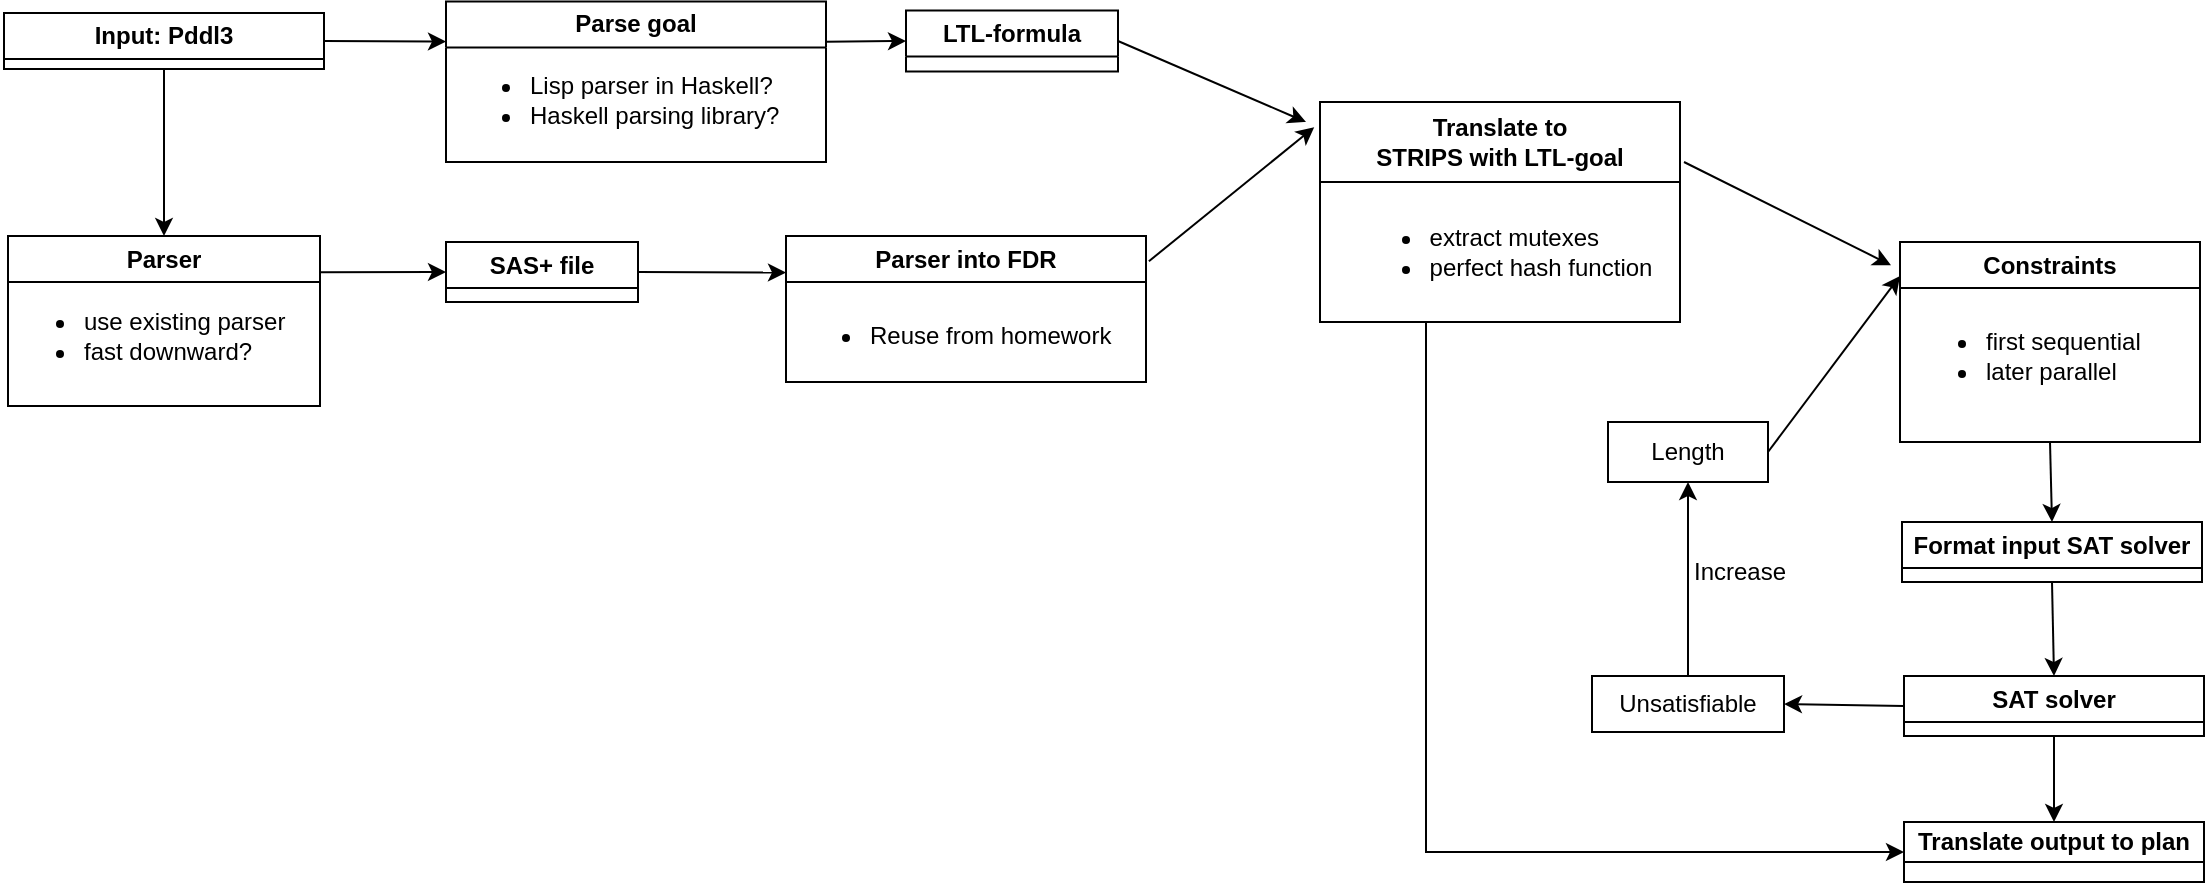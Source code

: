 <mxfile version="24.4.13" type="device">
  <diagram name="Page-1" id="xFRPB0dhuqbpq0Z4L34E">
    <mxGraphModel dx="2140" dy="703" grid="1" gridSize="10" guides="1" tooltips="1" connect="1" arrows="1" fold="1" page="1" pageScale="1" pageWidth="827" pageHeight="1169" math="0" shadow="0">
      <root>
        <mxCell id="0" />
        <mxCell id="1" parent="0" />
        <mxCell id="SAYtiUI8MAWIj96Efn8c-6" value="LTL-formula" style="swimlane;whiteSpace=wrap;html=1;" vertex="1" parent="1">
          <mxGeometry x="150" y="44.25" width="106" height="30.5" as="geometry">
            <mxRectangle x="19" y="270" width="150" height="30" as="alternateBounds" />
          </mxGeometry>
        </mxCell>
        <mxCell id="SAYtiUI8MAWIj96Efn8c-9" value="SAS+ file" style="swimlane;whiteSpace=wrap;html=1;" vertex="1" collapsed="1" parent="1">
          <mxGeometry x="-80" y="160" width="96" height="30" as="geometry">
            <mxRectangle x="220" y="280" width="150" height="80" as="alternateBounds" />
          </mxGeometry>
        </mxCell>
        <mxCell id="SAYtiUI8MAWIj96Efn8c-14" value="Parse goal" style="swimlane;whiteSpace=wrap;html=1;" vertex="1" parent="1">
          <mxGeometry x="-80" y="39.75" width="190" height="80.25" as="geometry">
            <mxRectangle x="230" y="50" width="150" height="30" as="alternateBounds" />
          </mxGeometry>
        </mxCell>
        <mxCell id="SAYtiUI8MAWIj96Efn8c-15" value="&lt;ul&gt;&lt;li&gt;Lisp parser in Haskell?&lt;/li&gt;&lt;li&gt;Haskell parsing library?&lt;/li&gt;&lt;/ul&gt;" style="text;html=1;align=left;verticalAlign=middle;resizable=0;points=[];autosize=1;strokeColor=none;fillColor=none;" vertex="1" parent="SAYtiUI8MAWIj96Efn8c-14">
          <mxGeometry y="14" width="190" height="70" as="geometry" />
        </mxCell>
        <mxCell id="SAYtiUI8MAWIj96Efn8c-55" style="edgeStyle=orthogonalEdgeStyle;rounded=0;orthogonalLoop=1;jettySize=auto;html=1;entryX=0;entryY=0.5;entryDx=0;entryDy=0;exitX=0.25;exitY=1;exitDx=0;exitDy=0;" edge="1" parent="1" source="SAYtiUI8MAWIj96Efn8c-62" target="SAYtiUI8MAWIj96Efn8c-48">
          <mxGeometry relative="1" as="geometry">
            <mxPoint x="240" y="270" as="sourcePoint" />
            <Array as="points">
              <mxPoint x="410" y="200" />
              <mxPoint x="410" y="465" />
            </Array>
          </mxGeometry>
        </mxCell>
        <mxCell id="SAYtiUI8MAWIj96Efn8c-16" value="Parser into FDR" style="swimlane;whiteSpace=wrap;html=1;" vertex="1" parent="1">
          <mxGeometry x="90" y="157" width="180" height="73" as="geometry">
            <mxRectangle x="230" y="160" width="150" height="30" as="alternateBounds" />
          </mxGeometry>
        </mxCell>
        <mxCell id="SAYtiUI8MAWIj96Efn8c-17" value="&lt;ul&gt;&lt;li&gt;Reuse from homework&lt;/li&gt;&lt;/ul&gt;" style="text;html=1;align=left;verticalAlign=middle;resizable=0;points=[];autosize=1;strokeColor=none;fillColor=none;" vertex="1" parent="SAYtiUI8MAWIj96Efn8c-16">
          <mxGeometry y="25" width="180" height="50" as="geometry" />
        </mxCell>
        <mxCell id="SAYtiUI8MAWIj96Efn8c-19" value="" style="endArrow=classic;html=1;rounded=0;exitX=1;exitY=0.5;exitDx=0;exitDy=0;entryX=0;entryY=0.25;entryDx=0;entryDy=0;" edge="1" parent="1" source="SAYtiUI8MAWIj96Efn8c-9" target="SAYtiUI8MAWIj96Efn8c-16">
          <mxGeometry width="50" height="50" relative="1" as="geometry">
            <mxPoint x="326" y="320" as="sourcePoint" />
            <mxPoint x="70" y="170" as="targetPoint" />
          </mxGeometry>
        </mxCell>
        <mxCell id="SAYtiUI8MAWIj96Efn8c-24" value="" style="endArrow=classic;html=1;rounded=0;exitX=1;exitY=0.25;exitDx=0;exitDy=0;entryX=0;entryY=0.5;entryDx=0;entryDy=0;" edge="1" parent="1" source="SAYtiUI8MAWIj96Efn8c-14" target="SAYtiUI8MAWIj96Efn8c-6">
          <mxGeometry width="50" height="50" relative="1" as="geometry">
            <mxPoint x="407" y="320" as="sourcePoint" />
            <mxPoint x="457" y="270" as="targetPoint" />
          </mxGeometry>
        </mxCell>
        <mxCell id="SAYtiUI8MAWIj96Efn8c-26" value="SAT solver" style="swimlane;whiteSpace=wrap;html=1;" vertex="1" parent="1">
          <mxGeometry x="649" y="377" width="150" height="30" as="geometry">
            <mxRectangle x="19" y="270" width="150" height="30" as="alternateBounds" />
          </mxGeometry>
        </mxCell>
        <mxCell id="SAYtiUI8MAWIj96Efn8c-28" value="Format input SAT solver" style="swimlane;whiteSpace=wrap;html=1;" vertex="1" parent="1">
          <mxGeometry x="648" y="300" width="150" height="30" as="geometry">
            <mxRectangle x="19" y="270" width="150" height="30" as="alternateBounds" />
          </mxGeometry>
        </mxCell>
        <mxCell id="SAYtiUI8MAWIj96Efn8c-30" value="Constraints" style="swimlane;whiteSpace=wrap;html=1;" vertex="1" parent="1">
          <mxGeometry x="647" y="160" width="150" height="100" as="geometry">
            <mxRectangle x="19" y="270" width="150" height="30" as="alternateBounds" />
          </mxGeometry>
        </mxCell>
        <mxCell id="SAYtiUI8MAWIj96Efn8c-31" value="&lt;ul&gt;&lt;li&gt;first sequential&lt;/li&gt;&lt;li&gt;later parallel&lt;/li&gt;&lt;/ul&gt;" style="text;html=1;align=left;verticalAlign=middle;resizable=0;points=[];autosize=1;strokeColor=none;fillColor=none;" vertex="1" parent="SAYtiUI8MAWIj96Efn8c-30">
          <mxGeometry x="1" y="22" width="140" height="70" as="geometry" />
        </mxCell>
        <mxCell id="SAYtiUI8MAWIj96Efn8c-35" value="" style="endArrow=classic;html=1;rounded=0;entryX=0.5;entryY=0;entryDx=0;entryDy=0;exitX=0.5;exitY=1;exitDx=0;exitDy=0;" edge="1" parent="1" source="SAYtiUI8MAWIj96Efn8c-30" target="SAYtiUI8MAWIj96Efn8c-28">
          <mxGeometry width="50" height="50" relative="1" as="geometry">
            <mxPoint x="727" y="270" as="sourcePoint" />
            <mxPoint x="627" y="390" as="targetPoint" />
          </mxGeometry>
        </mxCell>
        <mxCell id="SAYtiUI8MAWIj96Efn8c-36" value="" style="endArrow=classic;html=1;rounded=0;exitX=0.5;exitY=1;exitDx=0;exitDy=0;entryX=0.5;entryY=0;entryDx=0;entryDy=0;" edge="1" parent="1" source="SAYtiUI8MAWIj96Efn8c-28" target="SAYtiUI8MAWIj96Efn8c-26">
          <mxGeometry width="50" height="50" relative="1" as="geometry">
            <mxPoint x="577" y="440" as="sourcePoint" />
            <mxPoint x="627" y="390" as="targetPoint" />
          </mxGeometry>
        </mxCell>
        <mxCell id="SAYtiUI8MAWIj96Efn8c-40" value="Length" style="rounded=0;whiteSpace=wrap;html=1;" vertex="1" parent="1">
          <mxGeometry x="501" y="250" width="80" height="30" as="geometry" />
        </mxCell>
        <mxCell id="SAYtiUI8MAWIj96Efn8c-41" value="" style="endArrow=classic;html=1;rounded=0;exitX=1;exitY=0.5;exitDx=0;exitDy=0;" edge="1" parent="1" source="SAYtiUI8MAWIj96Efn8c-40">
          <mxGeometry width="50" height="50" relative="1" as="geometry">
            <mxPoint x="527" y="340" as="sourcePoint" />
            <mxPoint x="647" y="177" as="targetPoint" />
          </mxGeometry>
        </mxCell>
        <mxCell id="SAYtiUI8MAWIj96Efn8c-42" value="Unsatisfiable" style="rounded=0;whiteSpace=wrap;html=1;" vertex="1" parent="1">
          <mxGeometry x="493" y="377" width="96" height="28" as="geometry" />
        </mxCell>
        <mxCell id="SAYtiUI8MAWIj96Efn8c-43" value="" style="endArrow=classic;html=1;rounded=0;entryX=0.5;entryY=1;entryDx=0;entryDy=0;exitX=0.5;exitY=0;exitDx=0;exitDy=0;" edge="1" parent="1" source="SAYtiUI8MAWIj96Efn8c-42" target="SAYtiUI8MAWIj96Efn8c-40">
          <mxGeometry width="50" height="50" relative="1" as="geometry">
            <mxPoint x="527" y="340" as="sourcePoint" />
            <mxPoint x="577" y="290" as="targetPoint" />
          </mxGeometry>
        </mxCell>
        <mxCell id="SAYtiUI8MAWIj96Efn8c-44" value="Increase" style="text;html=1;align=center;verticalAlign=middle;whiteSpace=wrap;rounded=0;" vertex="1" parent="1">
          <mxGeometry x="537" y="310" width="60" height="30" as="geometry" />
        </mxCell>
        <mxCell id="SAYtiUI8MAWIj96Efn8c-45" value="" style="endArrow=classic;html=1;rounded=0;exitX=0;exitY=0.5;exitDx=0;exitDy=0;entryX=1;entryY=0.5;entryDx=0;entryDy=0;" edge="1" parent="1" source="SAYtiUI8MAWIj96Efn8c-26" target="SAYtiUI8MAWIj96Efn8c-42">
          <mxGeometry width="50" height="50" relative="1" as="geometry">
            <mxPoint x="527" y="340" as="sourcePoint" />
            <mxPoint x="577" y="290" as="targetPoint" />
          </mxGeometry>
        </mxCell>
        <mxCell id="SAYtiUI8MAWIj96Efn8c-47" value="Parser" style="swimlane;whiteSpace=wrap;html=1;" vertex="1" parent="1">
          <mxGeometry x="-299" y="157" width="156" height="85" as="geometry">
            <mxRectangle x="19" y="270" width="150" height="30" as="alternateBounds" />
          </mxGeometry>
        </mxCell>
        <mxCell id="SAYtiUI8MAWIj96Efn8c-53" value="&lt;ul&gt;&lt;li&gt;use existing parser&lt;/li&gt;&lt;li&gt;fast downward?&lt;/li&gt;&lt;/ul&gt;" style="text;html=1;align=left;verticalAlign=middle;resizable=0;points=[];autosize=1;strokeColor=none;fillColor=none;" vertex="1" parent="SAYtiUI8MAWIj96Efn8c-47">
          <mxGeometry x="-4" y="15" width="160" height="70" as="geometry" />
        </mxCell>
        <mxCell id="SAYtiUI8MAWIj96Efn8c-48" value="Translate output to plan" style="swimlane;whiteSpace=wrap;html=1;startSize=20;" vertex="1" parent="1">
          <mxGeometry x="649" y="450" width="150" height="30" as="geometry">
            <mxRectangle x="19" y="270" width="150" height="30" as="alternateBounds" />
          </mxGeometry>
        </mxCell>
        <mxCell id="SAYtiUI8MAWIj96Efn8c-50" value="Input: Pddl3" style="swimlane;whiteSpace=wrap;html=1;" vertex="1" parent="1">
          <mxGeometry x="-301" y="45.5" width="160" height="28" as="geometry" />
        </mxCell>
        <mxCell id="SAYtiUI8MAWIj96Efn8c-51" value="" style="endArrow=classic;html=1;rounded=0;entryX=0;entryY=0.25;entryDx=0;entryDy=0;exitX=1;exitY=0.5;exitDx=0;exitDy=0;" edge="1" parent="1" source="SAYtiUI8MAWIj96Efn8c-50" target="SAYtiUI8MAWIj96Efn8c-14">
          <mxGeometry width="50" height="50" relative="1" as="geometry">
            <mxPoint x="-61" y="60" as="sourcePoint" />
            <mxPoint x="209" y="240" as="targetPoint" />
          </mxGeometry>
        </mxCell>
        <mxCell id="SAYtiUI8MAWIj96Efn8c-52" value="" style="endArrow=classic;html=1;rounded=0;entryX=0;entryY=0.5;entryDx=0;entryDy=0;exitX=0.998;exitY=0.044;exitDx=0;exitDy=0;exitPerimeter=0;" edge="1" parent="1" source="SAYtiUI8MAWIj96Efn8c-53" target="SAYtiUI8MAWIj96Efn8c-9">
          <mxGeometry width="50" height="50" relative="1" as="geometry">
            <mxPoint x="-120" y="200" as="sourcePoint" />
            <mxPoint x="29" y="175" as="targetPoint" />
          </mxGeometry>
        </mxCell>
        <mxCell id="SAYtiUI8MAWIj96Efn8c-54" value="" style="endArrow=classic;html=1;rounded=0;exitX=0.5;exitY=1;exitDx=0;exitDy=0;entryX=0.5;entryY=0;entryDx=0;entryDy=0;" edge="1" parent="1" source="SAYtiUI8MAWIj96Efn8c-50" target="SAYtiUI8MAWIj96Efn8c-47">
          <mxGeometry width="50" height="50" relative="1" as="geometry">
            <mxPoint x="159" y="290" as="sourcePoint" />
            <mxPoint x="-141" y="150" as="targetPoint" />
          </mxGeometry>
        </mxCell>
        <mxCell id="SAYtiUI8MAWIj96Efn8c-59" value="" style="endArrow=classic;html=1;rounded=0;exitX=0.5;exitY=1;exitDx=0;exitDy=0;entryX=0.5;entryY=0;entryDx=0;entryDy=0;" edge="1" parent="1" source="SAYtiUI8MAWIj96Efn8c-26" target="SAYtiUI8MAWIj96Efn8c-48">
          <mxGeometry width="50" height="50" relative="1" as="geometry">
            <mxPoint x="360" y="290" as="sourcePoint" />
            <mxPoint x="410" y="240" as="targetPoint" />
          </mxGeometry>
        </mxCell>
        <mxCell id="SAYtiUI8MAWIj96Efn8c-61" style="edgeStyle=orthogonalEdgeStyle;rounded=0;orthogonalLoop=1;jettySize=auto;html=1;exitX=0.5;exitY=1;exitDx=0;exitDy=0;" edge="1" parent="1" source="SAYtiUI8MAWIj96Efn8c-50" target="SAYtiUI8MAWIj96Efn8c-50">
          <mxGeometry relative="1" as="geometry" />
        </mxCell>
        <mxCell id="SAYtiUI8MAWIj96Efn8c-62" value="&lt;div&gt;Translate to&lt;/div&gt;STRIPS with LTL-goal" style="swimlane;whiteSpace=wrap;html=1;startSize=40;" vertex="1" parent="1">
          <mxGeometry x="357" y="90" width="180" height="110" as="geometry" />
        </mxCell>
        <mxCell id="SAYtiUI8MAWIj96Efn8c-67" value="&lt;ul style=&quot;text-align: left;&quot;&gt;&lt;li&gt;extract mutexes&lt;/li&gt;&lt;li&gt;perfect hash function&lt;/li&gt;&lt;/ul&gt;" style="text;html=1;align=center;verticalAlign=middle;resizable=0;points=[];autosize=1;strokeColor=none;fillColor=none;" vertex="1" parent="SAYtiUI8MAWIj96Efn8c-62">
          <mxGeometry x="5" y="40" width="170" height="70" as="geometry" />
        </mxCell>
        <mxCell id="SAYtiUI8MAWIj96Efn8c-63" value="" style="endArrow=classic;html=1;rounded=0;entryX=-0.016;entryY=0.115;entryDx=0;entryDy=0;exitX=1.008;exitY=0.173;exitDx=0;exitDy=0;exitPerimeter=0;entryPerimeter=0;" edge="1" parent="1" source="SAYtiUI8MAWIj96Efn8c-16" target="SAYtiUI8MAWIj96Efn8c-62">
          <mxGeometry width="50" height="50" relative="1" as="geometry">
            <mxPoint x="400" y="170" as="sourcePoint" />
            <mxPoint x="410" y="240" as="targetPoint" />
          </mxGeometry>
        </mxCell>
        <mxCell id="SAYtiUI8MAWIj96Efn8c-64" value="" style="endArrow=classic;html=1;rounded=0;entryX=-0.03;entryY=0.116;entryDx=0;entryDy=0;entryPerimeter=0;" edge="1" parent="1" target="SAYtiUI8MAWIj96Efn8c-30">
          <mxGeometry width="50" height="50" relative="1" as="geometry">
            <mxPoint x="539" y="120" as="sourcePoint" />
            <mxPoint x="410" y="240" as="targetPoint" />
          </mxGeometry>
        </mxCell>
        <mxCell id="SAYtiUI8MAWIj96Efn8c-66" value="" style="endArrow=classic;html=1;rounded=0;exitX=1;exitY=0.5;exitDx=0;exitDy=0;" edge="1" parent="1" source="SAYtiUI8MAWIj96Efn8c-6">
          <mxGeometry width="50" height="50" relative="1" as="geometry">
            <mxPoint x="220" y="260" as="sourcePoint" />
            <mxPoint x="350" y="100" as="targetPoint" />
          </mxGeometry>
        </mxCell>
      </root>
    </mxGraphModel>
  </diagram>
</mxfile>
